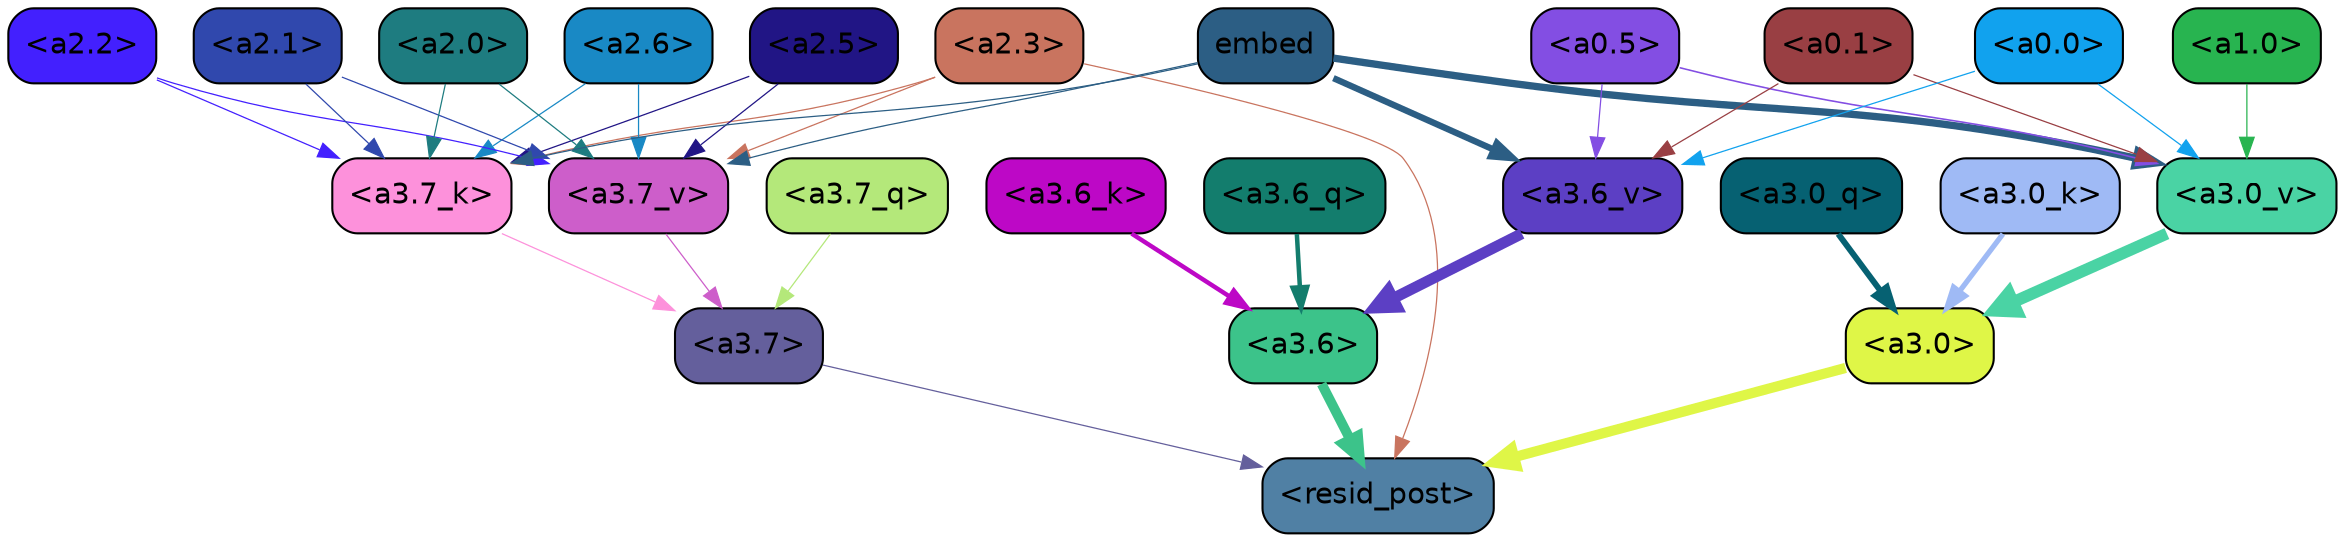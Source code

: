 strict digraph "" {
	graph [bgcolor=transparent,
		layout=dot,
		overlap=false,
		splines=true
	];
	"<a3.7>"	[color=black,
		fillcolor="#645f9c",
		fontname=Helvetica,
		shape=box,
		style="filled, rounded"];
	"<resid_post>"	[color=black,
		fillcolor="#5080a4",
		fontname=Helvetica,
		shape=box,
		style="filled, rounded"];
	"<a3.7>" -> "<resid_post>"	[color="#645f9c",
		penwidth=0.6];
	"<a3.6>"	[color=black,
		fillcolor="#3cc38a",
		fontname=Helvetica,
		shape=box,
		style="filled, rounded"];
	"<a3.6>" -> "<resid_post>"	[color="#3cc38a",
		penwidth=4.7534414529800415];
	"<a3.0>"	[color=black,
		fillcolor="#dff647",
		fontname=Helvetica,
		shape=box,
		style="filled, rounded"];
	"<a3.0>" -> "<resid_post>"	[color="#dff647",
		penwidth=4.898576855659485];
	"<a2.3>"	[color=black,
		fillcolor="#c9745f",
		fontname=Helvetica,
		shape=box,
		style="filled, rounded"];
	"<a2.3>" -> "<resid_post>"	[color="#c9745f",
		penwidth=0.6];
	"<a3.7_k>"	[color=black,
		fillcolor="#fd91db",
		fontname=Helvetica,
		shape=box,
		style="filled, rounded"];
	"<a2.3>" -> "<a3.7_k>"	[color="#c9745f",
		penwidth=0.6];
	"<a3.7_v>"	[color=black,
		fillcolor="#cd5eca",
		fontname=Helvetica,
		shape=box,
		style="filled, rounded"];
	"<a2.3>" -> "<a3.7_v>"	[color="#c9745f",
		penwidth=0.6];
	"<a3.7_q>"	[color=black,
		fillcolor="#b4e87a",
		fontname=Helvetica,
		shape=box,
		style="filled, rounded"];
	"<a3.7_q>" -> "<a3.7>"	[color="#b4e87a",
		penwidth=0.6];
	"<a3.6_q>"	[color=black,
		fillcolor="#137d6d",
		fontname=Helvetica,
		shape=box,
		style="filled, rounded"];
	"<a3.6_q>" -> "<a3.6>"	[color="#137d6d",
		penwidth=2.160832464694977];
	"<a3.0_q>"	[color=black,
		fillcolor="#066172",
		fontname=Helvetica,
		shape=box,
		style="filled, rounded"];
	"<a3.0_q>" -> "<a3.0>"	[color="#066172",
		penwidth=2.870753765106201];
	"<a3.7_k>" -> "<a3.7>"	[color="#fd91db",
		penwidth=0.6];
	"<a3.6_k>"	[color=black,
		fillcolor="#bd08c6",
		fontname=Helvetica,
		shape=box,
		style="filled, rounded"];
	"<a3.6_k>" -> "<a3.6>"	[color="#bd08c6",
		penwidth=2.13908451795578];
	"<a3.0_k>"	[color=black,
		fillcolor="#9fbaf5",
		fontname=Helvetica,
		shape=box,
		style="filled, rounded"];
	"<a3.0_k>" -> "<a3.0>"	[color="#9fbaf5",
		penwidth=2.520303964614868];
	"<a3.7_v>" -> "<a3.7>"	[color="#cd5eca",
		penwidth=0.6];
	"<a3.6_v>"	[color=black,
		fillcolor="#5c3fc4",
		fontname=Helvetica,
		shape=box,
		style="filled, rounded"];
	"<a3.6_v>" -> "<a3.6>"	[color="#5c3fc4",
		penwidth=5.297133803367615];
	"<a3.0_v>"	[color=black,
		fillcolor="#4ad3a4",
		fontname=Helvetica,
		shape=box,
		style="filled, rounded"];
	"<a3.0_v>" -> "<a3.0>"	[color="#4ad3a4",
		penwidth=5.680712580680847];
	"<a2.6>"	[color=black,
		fillcolor="#1989c5",
		fontname=Helvetica,
		shape=box,
		style="filled, rounded"];
	"<a2.6>" -> "<a3.7_k>"	[color="#1989c5",
		penwidth=0.6];
	"<a2.6>" -> "<a3.7_v>"	[color="#1989c5",
		penwidth=0.6];
	"<a2.5>"	[color=black,
		fillcolor="#211585",
		fontname=Helvetica,
		shape=box,
		style="filled, rounded"];
	"<a2.5>" -> "<a3.7_k>"	[color="#211585",
		penwidth=0.6];
	"<a2.5>" -> "<a3.7_v>"	[color="#211585",
		penwidth=0.6];
	"<a2.2>"	[color=black,
		fillcolor="#4320fe",
		fontname=Helvetica,
		shape=box,
		style="filled, rounded"];
	"<a2.2>" -> "<a3.7_k>"	[color="#4320fe",
		penwidth=0.6];
	"<a2.2>" -> "<a3.7_v>"	[color="#4320fe",
		penwidth=0.6];
	"<a2.1>"	[color=black,
		fillcolor="#3048ad",
		fontname=Helvetica,
		shape=box,
		style="filled, rounded"];
	"<a2.1>" -> "<a3.7_k>"	[color="#3048ad",
		penwidth=0.6];
	"<a2.1>" -> "<a3.7_v>"	[color="#3048ad",
		penwidth=0.6];
	"<a2.0>"	[color=black,
		fillcolor="#1e7c80",
		fontname=Helvetica,
		shape=box,
		style="filled, rounded"];
	"<a2.0>" -> "<a3.7_k>"	[color="#1e7c80",
		penwidth=0.6];
	"<a2.0>" -> "<a3.7_v>"	[color="#1e7c80",
		penwidth=0.6];
	embed	[color=black,
		fillcolor="#2c5e84",
		fontname=Helvetica,
		shape=box,
		style="filled, rounded"];
	embed -> "<a3.7_k>"	[color="#2c5e84",
		penwidth=0.6];
	embed -> "<a3.7_v>"	[color="#2c5e84",
		penwidth=0.6];
	embed -> "<a3.6_v>"	[color="#2c5e84",
		penwidth=3.067279100418091];
	embed -> "<a3.0_v>"	[color="#2c5e84",
		penwidth=3.5202720761299133];
	"<a0.5>"	[color=black,
		fillcolor="#834ee3",
		fontname=Helvetica,
		shape=box,
		style="filled, rounded"];
	"<a0.5>" -> "<a3.6_v>"	[color="#834ee3",
		penwidth=0.6];
	"<a0.5>" -> "<a3.0_v>"	[color="#834ee3",
		penwidth=0.764040544629097];
	"<a0.1>"	[color=black,
		fillcolor="#993f43",
		fontname=Helvetica,
		shape=box,
		style="filled, rounded"];
	"<a0.1>" -> "<a3.6_v>"	[color="#993f43",
		penwidth=0.6];
	"<a0.1>" -> "<a3.0_v>"	[color="#993f43",
		penwidth=0.6];
	"<a0.0>"	[color=black,
		fillcolor="#11a2ee",
		fontname=Helvetica,
		shape=box,
		style="filled, rounded"];
	"<a0.0>" -> "<a3.6_v>"	[color="#11a2ee",
		penwidth=0.6];
	"<a0.0>" -> "<a3.0_v>"	[color="#11a2ee",
		penwidth=0.6];
	"<a1.0>"	[color=black,
		fillcolor="#28b450",
		fontname=Helvetica,
		shape=box,
		style="filled, rounded"];
	"<a1.0>" -> "<a3.0_v>"	[color="#28b450",
		penwidth=0.6];
}
